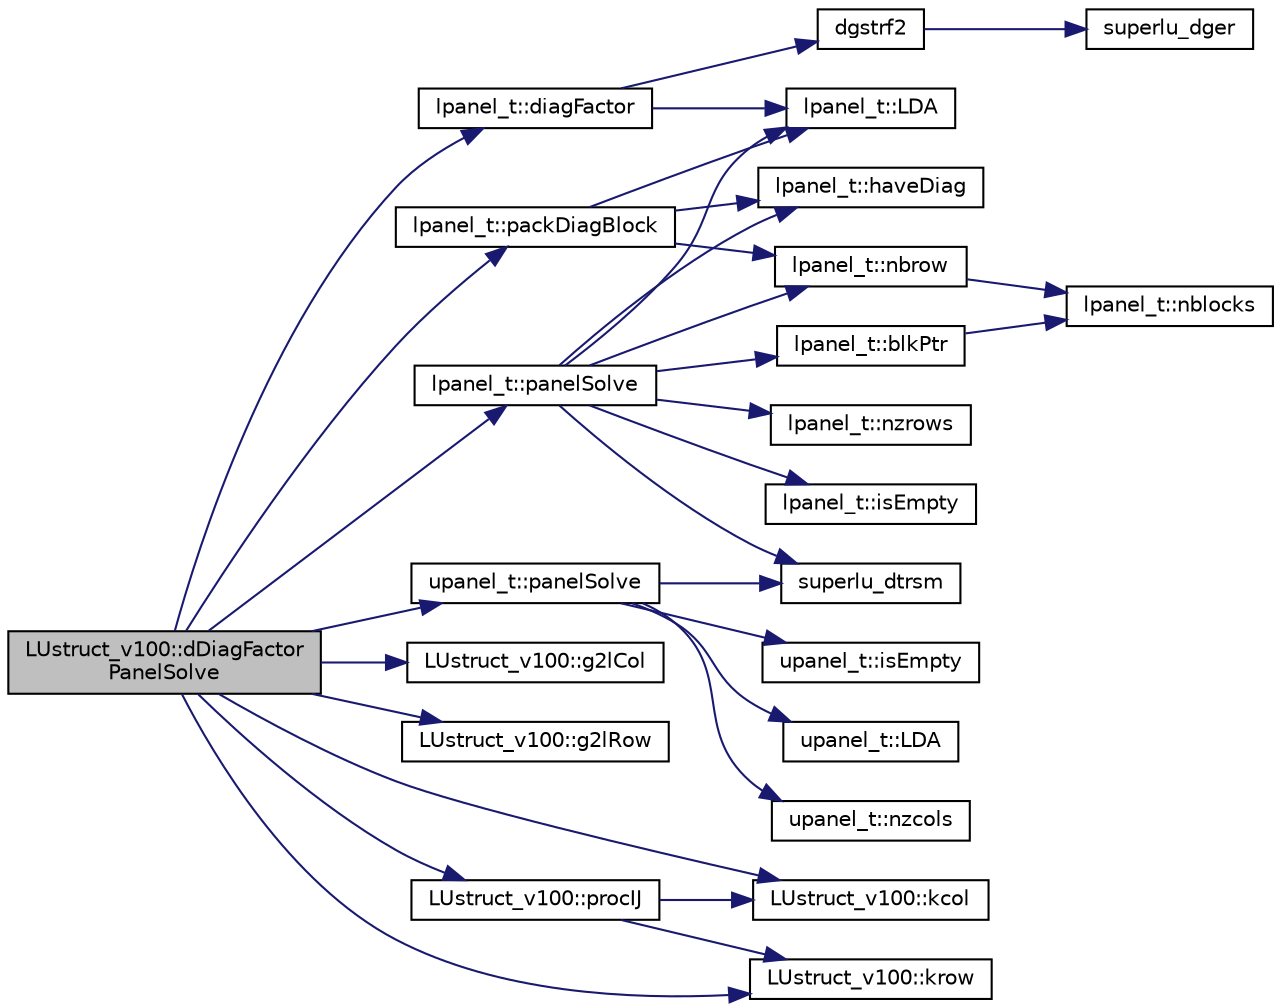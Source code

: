 digraph "LUstruct_v100::dDiagFactorPanelSolve"
{
 // LATEX_PDF_SIZE
  edge [fontname="Helvetica",fontsize="10",labelfontname="Helvetica",labelfontsize="10"];
  node [fontname="Helvetica",fontsize="10",shape=record];
  rankdir="LR";
  Node1 [label="LUstruct_v100::dDiagFactor\lPanelSolve",height=0.2,width=0.4,color="black", fillcolor="grey75", style="filled", fontcolor="black",tooltip=" "];
  Node1 -> Node2 [color="midnightblue",fontsize="10",style="solid",fontname="Helvetica"];
  Node2 [label="lpanel_t::diagFactor",height=0.2,width=0.4,color="black", fillcolor="white", style="filled",URL="$classlpanel__t.html#aeea23f966471ba19473870ebc739b9b5",tooltip=" "];
  Node2 -> Node3 [color="midnightblue",fontsize="10",style="solid",fontname="Helvetica"];
  Node3 [label="dgstrf2",height=0.2,width=0.4,color="black", fillcolor="white", style="filled",URL="$pdgstrf2_8c.html#a039aa2cb564718e68eb81de85d1f34eb",tooltip=" "];
  Node3 -> Node4 [color="midnightblue",fontsize="10",style="solid",fontname="Helvetica"];
  Node4 [label="superlu_dger",height=0.2,width=0.4,color="black", fillcolor="white", style="filled",URL="$superlu__ddefs_8h.html#a00063fde94ef6a539971971dc58eda05",tooltip=" "];
  Node2 -> Node5 [color="midnightblue",fontsize="10",style="solid",fontname="Helvetica"];
  Node5 [label="lpanel_t::LDA",height=0.2,width=0.4,color="black", fillcolor="white", style="filled",URL="$classlpanel__t.html#a1b72b77664c68fa09bafa58287794f03",tooltip=" "];
  Node1 -> Node6 [color="midnightblue",fontsize="10",style="solid",fontname="Helvetica"];
  Node6 [label="LUstruct_v100::g2lCol",height=0.2,width=0.4,color="black", fillcolor="white", style="filled",URL="$structLUstruct__v100.html#a993d7187df11e447c03c37c98e0d5c96",tooltip=" "];
  Node1 -> Node7 [color="midnightblue",fontsize="10",style="solid",fontname="Helvetica"];
  Node7 [label="LUstruct_v100::g2lRow",height=0.2,width=0.4,color="black", fillcolor="white", style="filled",URL="$structLUstruct__v100.html#ae36c16c5462cfc1b5e1f321c329180d7",tooltip=" "];
  Node1 -> Node8 [color="midnightblue",fontsize="10",style="solid",fontname="Helvetica"];
  Node8 [label="LUstruct_v100::kcol",height=0.2,width=0.4,color="black", fillcolor="white", style="filled",URL="$structLUstruct__v100.html#a27d7dd330db644cbbf62b0cf6cddc3e6",tooltip=" "];
  Node1 -> Node9 [color="midnightblue",fontsize="10",style="solid",fontname="Helvetica"];
  Node9 [label="LUstruct_v100::krow",height=0.2,width=0.4,color="black", fillcolor="white", style="filled",URL="$structLUstruct__v100.html#a763e27474c3d9044b15e8768d99bcb34",tooltip=" "];
  Node1 -> Node10 [color="midnightblue",fontsize="10",style="solid",fontname="Helvetica"];
  Node10 [label="lpanel_t::packDiagBlock",height=0.2,width=0.4,color="black", fillcolor="white", style="filled",URL="$classlpanel__t.html#a8d68a01543c8c5d5b23bb184fec8b409",tooltip=" "];
  Node10 -> Node11 [color="midnightblue",fontsize="10",style="solid",fontname="Helvetica"];
  Node11 [label="lpanel_t::haveDiag",height=0.2,width=0.4,color="black", fillcolor="white", style="filled",URL="$classlpanel__t.html#a52411eac7183e15c3af876d0e02c04c5",tooltip=" "];
  Node10 -> Node5 [color="midnightblue",fontsize="10",style="solid",fontname="Helvetica"];
  Node10 -> Node12 [color="midnightblue",fontsize="10",style="solid",fontname="Helvetica"];
  Node12 [label="lpanel_t::nbrow",height=0.2,width=0.4,color="black", fillcolor="white", style="filled",URL="$classlpanel__t.html#a1e8a9a0d94a51dba54af448c3e858e03",tooltip=" "];
  Node12 -> Node13 [color="midnightblue",fontsize="10",style="solid",fontname="Helvetica"];
  Node13 [label="lpanel_t::nblocks",height=0.2,width=0.4,color="black", fillcolor="white", style="filled",URL="$classlpanel__t.html#a4ed76fddcdf91f607379e540f5bf472e",tooltip=" "];
  Node1 -> Node14 [color="midnightblue",fontsize="10",style="solid",fontname="Helvetica"];
  Node14 [label="lpanel_t::panelSolve",height=0.2,width=0.4,color="black", fillcolor="white", style="filled",URL="$classlpanel__t.html#a60acfeda21c23692999067daaac3d835",tooltip=" "];
  Node14 -> Node15 [color="midnightblue",fontsize="10",style="solid",fontname="Helvetica"];
  Node15 [label="lpanel_t::blkPtr",height=0.2,width=0.4,color="black", fillcolor="white", style="filled",URL="$classlpanel__t.html#a8f15374f4da0d015ee3d0e2e8d8f1c8e",tooltip=" "];
  Node15 -> Node13 [color="midnightblue",fontsize="10",style="solid",fontname="Helvetica"];
  Node14 -> Node11 [color="midnightblue",fontsize="10",style="solid",fontname="Helvetica"];
  Node14 -> Node16 [color="midnightblue",fontsize="10",style="solid",fontname="Helvetica"];
  Node16 [label="lpanel_t::isEmpty",height=0.2,width=0.4,color="black", fillcolor="white", style="filled",URL="$classlpanel__t.html#a000347ece888010fe9d35bb947810232",tooltip=" "];
  Node14 -> Node5 [color="midnightblue",fontsize="10",style="solid",fontname="Helvetica"];
  Node14 -> Node12 [color="midnightblue",fontsize="10",style="solid",fontname="Helvetica"];
  Node14 -> Node17 [color="midnightblue",fontsize="10",style="solid",fontname="Helvetica"];
  Node17 [label="lpanel_t::nzrows",height=0.2,width=0.4,color="black", fillcolor="white", style="filled",URL="$classlpanel__t.html#a585e8edcd485464252ee90e93c83eb07",tooltip=" "];
  Node14 -> Node18 [color="midnightblue",fontsize="10",style="solid",fontname="Helvetica"];
  Node18 [label="superlu_dtrsm",height=0.2,width=0.4,color="black", fillcolor="white", style="filled",URL="$superlu__ddefs_8h.html#aaaf4223beeafb672bfa3cfdc571bf86b",tooltip=" "];
  Node1 -> Node19 [color="midnightblue",fontsize="10",style="solid",fontname="Helvetica"];
  Node19 [label="upanel_t::panelSolve",height=0.2,width=0.4,color="black", fillcolor="white", style="filled",URL="$classupanel__t.html#acbd266a7c26fa4111b8fbc1433f907a6",tooltip=" "];
  Node19 -> Node20 [color="midnightblue",fontsize="10",style="solid",fontname="Helvetica"];
  Node20 [label="upanel_t::isEmpty",height=0.2,width=0.4,color="black", fillcolor="white", style="filled",URL="$classupanel__t.html#a80066874decec3ee7585ac9b58c18da1",tooltip=" "];
  Node19 -> Node21 [color="midnightblue",fontsize="10",style="solid",fontname="Helvetica"];
  Node21 [label="upanel_t::LDA",height=0.2,width=0.4,color="black", fillcolor="white", style="filled",URL="$classupanel__t.html#a059f730a6636e4042daf3f2e5a6b70d8",tooltip=" "];
  Node19 -> Node22 [color="midnightblue",fontsize="10",style="solid",fontname="Helvetica"];
  Node22 [label="upanel_t::nzcols",height=0.2,width=0.4,color="black", fillcolor="white", style="filled",URL="$classupanel__t.html#a76de7f7433a85878fcc7890a470f7aaf",tooltip=" "];
  Node19 -> Node18 [color="midnightblue",fontsize="10",style="solid",fontname="Helvetica"];
  Node1 -> Node23 [color="midnightblue",fontsize="10",style="solid",fontname="Helvetica"];
  Node23 [label="LUstruct_v100::procIJ",height=0.2,width=0.4,color="black", fillcolor="white", style="filled",URL="$structLUstruct__v100.html#a817566794b214b05fc4b77a14836645b",tooltip=" "];
  Node23 -> Node8 [color="midnightblue",fontsize="10",style="solid",fontname="Helvetica"];
  Node23 -> Node9 [color="midnightblue",fontsize="10",style="solid",fontname="Helvetica"];
}
